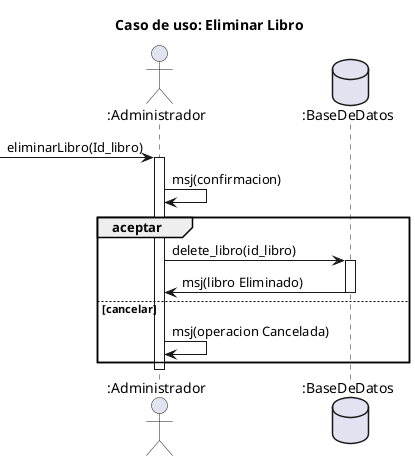 ' title caso de uso: eliminar libro

' actor "usuario" as U
' participant "sistema" as S
' database "base de datos" as BD
' -->>S: SesionIniciada()
' activate S
' U->S:Selecionar libro a eliminar
' U->S:El usuario selecciona el boton de eliminar usuario

' activate S
' -->>S: Eliminarlibro()
' group eliminar usuario
' S->U:muestra mensaje de confirmacion  y dos botones (Aceptar, Cancelar)
' group Aceptar
'     U->S:El usuario selecciona el boton de aceptar
    
'     S->BD: Eliminar libro
'     activate BD
'     BD->S:libro eliminado
'     deactivate BD
'     S<->U:mensaje de confirmacion
'  end
' group cancelar
'     U->S:El usuario selecciona el boton de cancelar
'     S->S:cierra la ventana de confirmacion y cancela la operacion
' end
' end

' deactivate S
' S->U:muestra la pagina principal

@startuml
title Caso de uso: Eliminar Libro

actor ":Administrador" as a
database ":BaseDeDatos" as bd

-> a:eliminarLibro(Id_libro)
activate a
a->a:msj(confirmacion)
group aceptar
    a->bd:delete_libro(id_libro)
    activate bd
    bd->a:msj(libro Eliminado)
    deactivate bd
else cancelar
    a->a:msj(operacion Cancelada)
end

activate bd

deactivate bd

deactivate a

@enduml